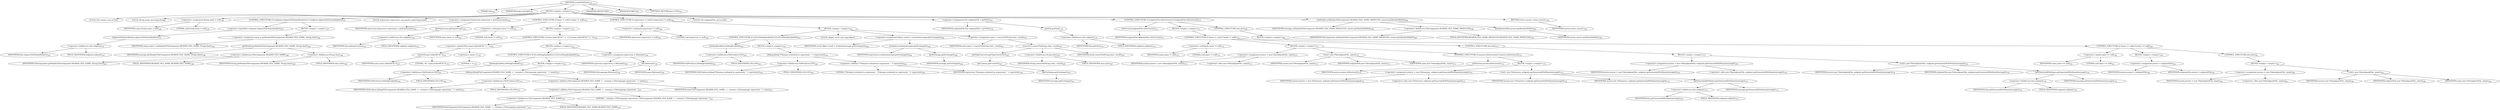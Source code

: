 digraph "createFileName" {  
"374" [label = <(METHOD,createFileName)<SUB>143</SUB>> ]
"375" [label = <(PARAM,this)<SUB>143</SUB>> ]
"376" [label = <(PARAM,Message message)<SUB>143</SUB>> ]
"377" [label = <(BLOCK,&lt;empty&gt;,&lt;empty&gt;)<SUB>143</SUB>> ]
"18" [label = <(LOCAL,File answer: java.io.File)> ]
"378" [label = <(LOCAL,String name: java.lang.String)> ]
"379" [label = <(&lt;operator&gt;.assignment,String name = null)<SUB>146</SUB>> ]
"380" [label = <(IDENTIFIER,name,String name = null)<SUB>146</SUB>> ]
"381" [label = <(LITERAL,null,String name = null)<SUB>146</SUB>> ]
"382" [label = <(CONTROL_STRUCTURE,if (!endpoint.isIgnoreFileNameHeader()),if (!endpoint.isIgnoreFileNameHeader()))<SUB>147</SUB>> ]
"383" [label = <(&lt;operator&gt;.logicalNot,!endpoint.isIgnoreFileNameHeader())<SUB>147</SUB>> ]
"384" [label = <(isIgnoreFileNameHeader,isIgnoreFileNameHeader())<SUB>147</SUB>> ]
"385" [label = <(&lt;operator&gt;.fieldAccess,this.endpoint)<SUB>147</SUB>> ]
"386" [label = <(IDENTIFIER,this,isIgnoreFileNameHeader())<SUB>147</SUB>> ]
"387" [label = <(FIELD_IDENTIFIER,endpoint,endpoint)<SUB>147</SUB>> ]
"388" [label = <(BLOCK,&lt;empty&gt;,&lt;empty&gt;)<SUB>147</SUB>> ]
"389" [label = <(&lt;operator&gt;.assignment,name = getHeader(FileComponent.HEADER_FILE_NAME, String.class))<SUB>148</SUB>> ]
"390" [label = <(IDENTIFIER,name,name = getHeader(FileComponent.HEADER_FILE_NAME, String.class))<SUB>148</SUB>> ]
"391" [label = <(getHeader,getHeader(FileComponent.HEADER_FILE_NAME, String.class))<SUB>148</SUB>> ]
"392" [label = <(IDENTIFIER,message,getHeader(FileComponent.HEADER_FILE_NAME, String.class))<SUB>148</SUB>> ]
"393" [label = <(&lt;operator&gt;.fieldAccess,FileComponent.HEADER_FILE_NAME)<SUB>148</SUB>> ]
"394" [label = <(IDENTIFIER,FileComponent,getHeader(FileComponent.HEADER_FILE_NAME, String.class))<SUB>148</SUB>> ]
"395" [label = <(FIELD_IDENTIFIER,HEADER_FILE_NAME,HEADER_FILE_NAME)<SUB>148</SUB>> ]
"396" [label = <(&lt;operator&gt;.fieldAccess,String.class)<SUB>148</SUB>> ]
"397" [label = <(IDENTIFIER,String,getHeader(FileComponent.HEADER_FILE_NAME, String.class))<SUB>148</SUB>> ]
"398" [label = <(FIELD_IDENTIFIER,class,class)<SUB>148</SUB>> ]
"399" [label = <(LOCAL,Expression expression: org.apache.camel.Expression)> ]
"400" [label = <(&lt;operator&gt;.assignment,Expression expression = getExpression())<SUB>152</SUB>> ]
"401" [label = <(IDENTIFIER,expression,Expression expression = getExpression())<SUB>152</SUB>> ]
"402" [label = <(getExpression,getExpression())<SUB>152</SUB>> ]
"403" [label = <(&lt;operator&gt;.fieldAccess,this.endpoint)<SUB>152</SUB>> ]
"404" [label = <(IDENTIFIER,this,getExpression())<SUB>152</SUB>> ]
"405" [label = <(FIELD_IDENTIFIER,endpoint,endpoint)<SUB>152</SUB>> ]
"406" [label = <(CONTROL_STRUCTURE,if (name != null),if (name != null))<SUB>153</SUB>> ]
"407" [label = <(&lt;operator&gt;.notEquals,name != null)<SUB>153</SUB>> ]
"408" [label = <(IDENTIFIER,name,name != null)<SUB>153</SUB>> ]
"409" [label = <(LITERAL,null,name != null)<SUB>153</SUB>> ]
"410" [label = <(BLOCK,&lt;empty&gt;,&lt;empty&gt;)<SUB>153</SUB>> ]
"411" [label = <(CONTROL_STRUCTURE,if (name.indexOf(&quot;${&quot;) &gt; -1),if (name.indexOf(&quot;${&quot;) &gt; -1))<SUB>155</SUB>> ]
"412" [label = <(&lt;operator&gt;.greaterThan,name.indexOf(&quot;${&quot;) &gt; -1)<SUB>155</SUB>> ]
"413" [label = <(indexOf,name.indexOf(&quot;${&quot;))<SUB>155</SUB>> ]
"414" [label = <(IDENTIFIER,name,name.indexOf(&quot;${&quot;))<SUB>155</SUB>> ]
"415" [label = <(LITERAL,&quot;${&quot;,name.indexOf(&quot;${&quot;))<SUB>155</SUB>> ]
"416" [label = <(&lt;operator&gt;.minus,-1)<SUB>155</SUB>> ]
"417" [label = <(LITERAL,1,-1)<SUB>155</SUB>> ]
"418" [label = <(BLOCK,&lt;empty&gt;,&lt;empty&gt;)<SUB>155</SUB>> ]
"419" [label = <(CONTROL_STRUCTURE,if (LOG.isDebugEnabled()),if (LOG.isDebugEnabled()))<SUB>156</SUB>> ]
"420" [label = <(isDebugEnabled,isDebugEnabled())<SUB>156</SUB>> ]
"421" [label = <(&lt;operator&gt;.fieldAccess,FileProducer.LOG)<SUB>156</SUB>> ]
"422" [label = <(IDENTIFIER,FileProducer,isDebugEnabled())<SUB>156</SUB>> ]
"423" [label = <(FIELD_IDENTIFIER,LOG,LOG)<SUB>156</SUB>> ]
"424" [label = <(BLOCK,&lt;empty&gt;,&lt;empty&gt;)<SUB>156</SUB>> ]
"425" [label = <(debug,debug(FileComponent.HEADER_FILE_NAME + &quot; contains a FileLanguage expression: &quot; + name))<SUB>157</SUB>> ]
"426" [label = <(&lt;operator&gt;.fieldAccess,FileProducer.LOG)<SUB>157</SUB>> ]
"427" [label = <(IDENTIFIER,FileProducer,debug(FileComponent.HEADER_FILE_NAME + &quot; contains a FileLanguage expression: &quot; + name))<SUB>157</SUB>> ]
"428" [label = <(FIELD_IDENTIFIER,LOG,LOG)<SUB>157</SUB>> ]
"429" [label = <(&lt;operator&gt;.addition,FileComponent.HEADER_FILE_NAME + &quot; contains a FileLanguage expression: &quot; + name)<SUB>157</SUB>> ]
"430" [label = <(&lt;operator&gt;.addition,FileComponent.HEADER_FILE_NAME + &quot; contains a FileLanguage expression: &quot;)<SUB>157</SUB>> ]
"431" [label = <(&lt;operator&gt;.fieldAccess,FileComponent.HEADER_FILE_NAME)<SUB>157</SUB>> ]
"432" [label = <(IDENTIFIER,FileComponent,FileComponent.HEADER_FILE_NAME + &quot; contains a FileLanguage expression: &quot;)<SUB>157</SUB>> ]
"433" [label = <(FIELD_IDENTIFIER,HEADER_FILE_NAME,HEADER_FILE_NAME)<SUB>157</SUB>> ]
"434" [label = <(LITERAL,&quot; contains a FileLanguage expression: &quot;,FileComponent.HEADER_FILE_NAME + &quot; contains a FileLanguage expression: &quot;)<SUB>157</SUB>> ]
"435" [label = <(IDENTIFIER,name,FileComponent.HEADER_FILE_NAME + &quot; contains a FileLanguage expression: &quot; + name)<SUB>157</SUB>> ]
"436" [label = <(&lt;operator&gt;.assignment,expression = file(name))<SUB>159</SUB>> ]
"437" [label = <(IDENTIFIER,expression,expression = file(name))<SUB>159</SUB>> ]
"438" [label = <(file,file(name))<SUB>159</SUB>> ]
"439" [label = <(IDENTIFIER,FileLanguage,file(name))<SUB>159</SUB>> ]
"440" [label = <(IDENTIFIER,name,file(name))<SUB>159</SUB>> ]
"441" [label = <(CONTROL_STRUCTURE,if (expression != null),if (expression != null))<SUB>162</SUB>> ]
"442" [label = <(&lt;operator&gt;.notEquals,expression != null)<SUB>162</SUB>> ]
"443" [label = <(IDENTIFIER,expression,expression != null)<SUB>162</SUB>> ]
"444" [label = <(LITERAL,null,expression != null)<SUB>162</SUB>> ]
"445" [label = <(BLOCK,&lt;empty&gt;,&lt;empty&gt;)<SUB>162</SUB>> ]
"446" [label = <(CONTROL_STRUCTURE,if (LOG.isDebugEnabled()),if (LOG.isDebugEnabled()))<SUB>163</SUB>> ]
"447" [label = <(isDebugEnabled,isDebugEnabled())<SUB>163</SUB>> ]
"448" [label = <(&lt;operator&gt;.fieldAccess,FileProducer.LOG)<SUB>163</SUB>> ]
"449" [label = <(IDENTIFIER,FileProducer,isDebugEnabled())<SUB>163</SUB>> ]
"450" [label = <(FIELD_IDENTIFIER,LOG,LOG)<SUB>163</SUB>> ]
"451" [label = <(BLOCK,&lt;empty&gt;,&lt;empty&gt;)<SUB>163</SUB>> ]
"452" [label = <(debug,debug(&quot;Filename evaluated as expression: &quot; + expression))<SUB>164</SUB>> ]
"453" [label = <(&lt;operator&gt;.fieldAccess,FileProducer.LOG)<SUB>164</SUB>> ]
"454" [label = <(IDENTIFIER,FileProducer,debug(&quot;Filename evaluated as expression: &quot; + expression))<SUB>164</SUB>> ]
"455" [label = <(FIELD_IDENTIFIER,LOG,LOG)<SUB>164</SUB>> ]
"456" [label = <(&lt;operator&gt;.addition,&quot;Filename evaluated as expression: &quot; + expression)<SUB>164</SUB>> ]
"457" [label = <(LITERAL,&quot;Filename evaluated as expression: &quot;,&quot;Filename evaluated as expression: &quot; + expression)<SUB>164</SUB>> ]
"458" [label = <(IDENTIFIER,expression,&quot;Filename evaluated as expression: &quot; + expression)<SUB>164</SUB>> ]
"459" [label = <(LOCAL,Object result: java.lang.Object)> ]
"460" [label = <(&lt;operator&gt;.assignment,Object result = evaluate(message.getExchange()))<SUB>166</SUB>> ]
"461" [label = <(IDENTIFIER,result,Object result = evaluate(message.getExchange()))<SUB>166</SUB>> ]
"462" [label = <(evaluate,evaluate(message.getExchange()))<SUB>166</SUB>> ]
"463" [label = <(IDENTIFIER,expression,evaluate(message.getExchange()))<SUB>166</SUB>> ]
"464" [label = <(getExchange,getExchange())<SUB>166</SUB>> ]
"465" [label = <(IDENTIFIER,message,getExchange())<SUB>166</SUB>> ]
"466" [label = <(&lt;operator&gt;.assignment,name = convertTo(String.class, result))<SUB>167</SUB>> ]
"467" [label = <(IDENTIFIER,name,name = convertTo(String.class, result))<SUB>167</SUB>> ]
"468" [label = <(convertTo,convertTo(String.class, result))<SUB>167</SUB>> ]
"469" [label = <(getTypeConverter,getTypeConverter())<SUB>167</SUB>> ]
"470" [label = <(getContext,getContext())<SUB>167</SUB>> ]
"471" [label = <(getExchange,getExchange())<SUB>167</SUB>> ]
"472" [label = <(IDENTIFIER,message,getExchange())<SUB>167</SUB>> ]
"473" [label = <(&lt;operator&gt;.fieldAccess,String.class)<SUB>167</SUB>> ]
"474" [label = <(IDENTIFIER,String,convertTo(String.class, result))<SUB>167</SUB>> ]
"475" [label = <(FIELD_IDENTIFIER,class,class)<SUB>167</SUB>> ]
"476" [label = <(IDENTIFIER,result,convertTo(String.class, result))<SUB>167</SUB>> ]
"477" [label = <(LOCAL,File endpointFile: java.io.File)> ]
"478" [label = <(&lt;operator&gt;.assignment,File endpointFile = getFile())<SUB>170</SUB>> ]
"479" [label = <(IDENTIFIER,endpointFile,File endpointFile = getFile())<SUB>170</SUB>> ]
"480" [label = <(getFile,getFile())<SUB>170</SUB>> ]
"481" [label = <(&lt;operator&gt;.fieldAccess,this.endpoint)<SUB>170</SUB>> ]
"482" [label = <(IDENTIFIER,this,getFile())<SUB>170</SUB>> ]
"483" [label = <(FIELD_IDENTIFIER,endpoint,endpoint)<SUB>170</SUB>> ]
"484" [label = <(CONTROL_STRUCTURE,if (endpointFile.isDirectory()),if (endpointFile.isDirectory()))<SUB>171</SUB>> ]
"485" [label = <(isDirectory,endpointFile.isDirectory())<SUB>171</SUB>> ]
"486" [label = <(IDENTIFIER,endpointFile,endpointFile.isDirectory())<SUB>171</SUB>> ]
"487" [label = <(BLOCK,&lt;empty&gt;,&lt;empty&gt;)<SUB>171</SUB>> ]
"488" [label = <(CONTROL_STRUCTURE,if (name != null),if (name != null))<SUB>172</SUB>> ]
"489" [label = <(&lt;operator&gt;.notEquals,name != null)<SUB>172</SUB>> ]
"490" [label = <(IDENTIFIER,name,name != null)<SUB>172</SUB>> ]
"491" [label = <(LITERAL,null,name != null)<SUB>172</SUB>> ]
"492" [label = <(BLOCK,&lt;empty&gt;,&lt;empty&gt;)<SUB>172</SUB>> ]
"493" [label = <(&lt;operator&gt;.assignment,answer = new File(endpointFile, name))<SUB>173</SUB>> ]
"494" [label = <(IDENTIFIER,answer,answer = new File(endpointFile, name))<SUB>173</SUB>> ]
"495" [label = <(&lt;operator&gt;.alloc,new File(endpointFile, name))<SUB>173</SUB>> ]
"496" [label = <(&lt;init&gt;,new File(endpointFile, name))<SUB>173</SUB>> ]
"17" [label = <(IDENTIFIER,answer,new File(endpointFile, name))<SUB>173</SUB>> ]
"497" [label = <(IDENTIFIER,endpointFile,new File(endpointFile, name))<SUB>173</SUB>> ]
"498" [label = <(IDENTIFIER,name,new File(endpointFile, name))<SUB>173</SUB>> ]
"499" [label = <(CONTROL_STRUCTURE,if (answer.isDirectory()),if (answer.isDirectory()))<SUB>174</SUB>> ]
"500" [label = <(isDirectory,answer.isDirectory())<SUB>174</SUB>> ]
"501" [label = <(IDENTIFIER,answer,answer.isDirectory())<SUB>174</SUB>> ]
"502" [label = <(BLOCK,&lt;empty&gt;,&lt;empty&gt;)<SUB>174</SUB>> ]
"503" [label = <(&lt;operator&gt;.assignment,answer = new File(answer, endpoint.getGeneratedFileName(message)))<SUB>175</SUB>> ]
"504" [label = <(IDENTIFIER,answer,answer = new File(answer, endpoint.getGeneratedFileName(message)))<SUB>175</SUB>> ]
"505" [label = <(&lt;operator&gt;.alloc,new File(answer, endpoint.getGeneratedFileName(message)))<SUB>175</SUB>> ]
"506" [label = <(&lt;init&gt;,new File(answer, endpoint.getGeneratedFileName(message)))<SUB>175</SUB>> ]
"19" [label = <(IDENTIFIER,answer,new File(answer, endpoint.getGeneratedFileName(message)))<SUB>175</SUB>> ]
"507" [label = <(IDENTIFIER,answer,new File(answer, endpoint.getGeneratedFileName(message)))<SUB>175</SUB>> ]
"508" [label = <(getGeneratedFileName,getGeneratedFileName(message))<SUB>175</SUB>> ]
"509" [label = <(&lt;operator&gt;.fieldAccess,this.endpoint)<SUB>175</SUB>> ]
"510" [label = <(IDENTIFIER,this,getGeneratedFileName(message))<SUB>175</SUB>> ]
"511" [label = <(FIELD_IDENTIFIER,endpoint,endpoint)<SUB>175</SUB>> ]
"512" [label = <(IDENTIFIER,message,getGeneratedFileName(message))<SUB>175</SUB>> ]
"513" [label = <(CONTROL_STRUCTURE,else,else)<SUB>177</SUB>> ]
"514" [label = <(BLOCK,&lt;empty&gt;,&lt;empty&gt;)<SUB>177</SUB>> ]
"515" [label = <(&lt;operator&gt;.assignment,answer = new File(endpointFile, endpoint.getGeneratedFileName(message)))<SUB>178</SUB>> ]
"516" [label = <(IDENTIFIER,answer,answer = new File(endpointFile, endpoint.getGeneratedFileName(message)))<SUB>178</SUB>> ]
"517" [label = <(&lt;operator&gt;.alloc,new File(endpointFile, endpoint.getGeneratedFileName(message)))<SUB>178</SUB>> ]
"518" [label = <(&lt;init&gt;,new File(endpointFile, endpoint.getGeneratedFileName(message)))<SUB>178</SUB>> ]
"20" [label = <(IDENTIFIER,answer,new File(endpointFile, endpoint.getGeneratedFileName(message)))<SUB>178</SUB>> ]
"519" [label = <(IDENTIFIER,endpointFile,new File(endpointFile, endpoint.getGeneratedFileName(message)))<SUB>178</SUB>> ]
"520" [label = <(getGeneratedFileName,getGeneratedFileName(message))<SUB>178</SUB>> ]
"521" [label = <(&lt;operator&gt;.fieldAccess,this.endpoint)<SUB>178</SUB>> ]
"522" [label = <(IDENTIFIER,this,getGeneratedFileName(message))<SUB>178</SUB>> ]
"523" [label = <(FIELD_IDENTIFIER,endpoint,endpoint)<SUB>178</SUB>> ]
"524" [label = <(IDENTIFIER,message,getGeneratedFileName(message))<SUB>178</SUB>> ]
"525" [label = <(CONTROL_STRUCTURE,else,else)<SUB>180</SUB>> ]
"526" [label = <(BLOCK,&lt;empty&gt;,&lt;empty&gt;)<SUB>180</SUB>> ]
"527" [label = <(CONTROL_STRUCTURE,if (name == null),if (name == null))<SUB>181</SUB>> ]
"528" [label = <(&lt;operator&gt;.equals,name == null)<SUB>181</SUB>> ]
"529" [label = <(IDENTIFIER,name,name == null)<SUB>181</SUB>> ]
"530" [label = <(LITERAL,null,name == null)<SUB>181</SUB>> ]
"531" [label = <(BLOCK,&lt;empty&gt;,&lt;empty&gt;)<SUB>181</SUB>> ]
"532" [label = <(&lt;operator&gt;.assignment,answer = endpointFile)<SUB>182</SUB>> ]
"533" [label = <(IDENTIFIER,answer,answer = endpointFile)<SUB>182</SUB>> ]
"534" [label = <(IDENTIFIER,endpointFile,answer = endpointFile)<SUB>182</SUB>> ]
"535" [label = <(CONTROL_STRUCTURE,else,else)<SUB>183</SUB>> ]
"536" [label = <(BLOCK,&lt;empty&gt;,&lt;empty&gt;)<SUB>183</SUB>> ]
"537" [label = <(&lt;operator&gt;.assignment,answer = new File(endpointFile, name))<SUB>184</SUB>> ]
"538" [label = <(IDENTIFIER,answer,answer = new File(endpointFile, name))<SUB>184</SUB>> ]
"539" [label = <(&lt;operator&gt;.alloc,new File(endpointFile, name))<SUB>184</SUB>> ]
"540" [label = <(&lt;init&gt;,new File(endpointFile, name))<SUB>184</SUB>> ]
"21" [label = <(IDENTIFIER,answer,new File(endpointFile, name))<SUB>184</SUB>> ]
"541" [label = <(IDENTIFIER,endpointFile,new File(endpointFile, name))<SUB>184</SUB>> ]
"542" [label = <(IDENTIFIER,name,new File(endpointFile, name))<SUB>184</SUB>> ]
"543" [label = <(setHeader,setHeader(FileComponent.HEADER_FILE_NAME_PRODUCED, answer.getAbsolutePath()))<SUB>189</SUB>> ]
"544" [label = <(IDENTIFIER,message,setHeader(FileComponent.HEADER_FILE_NAME_PRODUCED, answer.getAbsolutePath()))<SUB>189</SUB>> ]
"545" [label = <(&lt;operator&gt;.fieldAccess,FileComponent.HEADER_FILE_NAME_PRODUCED)<SUB>189</SUB>> ]
"546" [label = <(IDENTIFIER,FileComponent,setHeader(FileComponent.HEADER_FILE_NAME_PRODUCED, answer.getAbsolutePath()))<SUB>189</SUB>> ]
"547" [label = <(FIELD_IDENTIFIER,HEADER_FILE_NAME_PRODUCED,HEADER_FILE_NAME_PRODUCED)<SUB>189</SUB>> ]
"548" [label = <(getAbsolutePath,answer.getAbsolutePath())<SUB>189</SUB>> ]
"549" [label = <(IDENTIFIER,answer,answer.getAbsolutePath())<SUB>189</SUB>> ]
"550" [label = <(RETURN,return answer;,return answer;)<SUB>191</SUB>> ]
"551" [label = <(IDENTIFIER,answer,return answer;)<SUB>191</SUB>> ]
"552" [label = <(MODIFIER,PROTECTED)> ]
"553" [label = <(MODIFIER,VIRTUAL)> ]
"554" [label = <(METHOD_RETURN,java.io.File)<SUB>143</SUB>> ]
  "374" -> "375" 
  "374" -> "376" 
  "374" -> "377" 
  "374" -> "552" 
  "374" -> "553" 
  "374" -> "554" 
  "377" -> "18" 
  "377" -> "378" 
  "377" -> "379" 
  "377" -> "382" 
  "377" -> "399" 
  "377" -> "400" 
  "377" -> "406" 
  "377" -> "441" 
  "377" -> "477" 
  "377" -> "478" 
  "377" -> "484" 
  "377" -> "543" 
  "377" -> "550" 
  "379" -> "380" 
  "379" -> "381" 
  "382" -> "383" 
  "382" -> "388" 
  "383" -> "384" 
  "384" -> "385" 
  "385" -> "386" 
  "385" -> "387" 
  "388" -> "389" 
  "389" -> "390" 
  "389" -> "391" 
  "391" -> "392" 
  "391" -> "393" 
  "391" -> "396" 
  "393" -> "394" 
  "393" -> "395" 
  "396" -> "397" 
  "396" -> "398" 
  "400" -> "401" 
  "400" -> "402" 
  "402" -> "403" 
  "403" -> "404" 
  "403" -> "405" 
  "406" -> "407" 
  "406" -> "410" 
  "407" -> "408" 
  "407" -> "409" 
  "410" -> "411" 
  "411" -> "412" 
  "411" -> "418" 
  "412" -> "413" 
  "412" -> "416" 
  "413" -> "414" 
  "413" -> "415" 
  "416" -> "417" 
  "418" -> "419" 
  "418" -> "436" 
  "419" -> "420" 
  "419" -> "424" 
  "420" -> "421" 
  "421" -> "422" 
  "421" -> "423" 
  "424" -> "425" 
  "425" -> "426" 
  "425" -> "429" 
  "426" -> "427" 
  "426" -> "428" 
  "429" -> "430" 
  "429" -> "435" 
  "430" -> "431" 
  "430" -> "434" 
  "431" -> "432" 
  "431" -> "433" 
  "436" -> "437" 
  "436" -> "438" 
  "438" -> "439" 
  "438" -> "440" 
  "441" -> "442" 
  "441" -> "445" 
  "442" -> "443" 
  "442" -> "444" 
  "445" -> "446" 
  "445" -> "459" 
  "445" -> "460" 
  "445" -> "466" 
  "446" -> "447" 
  "446" -> "451" 
  "447" -> "448" 
  "448" -> "449" 
  "448" -> "450" 
  "451" -> "452" 
  "452" -> "453" 
  "452" -> "456" 
  "453" -> "454" 
  "453" -> "455" 
  "456" -> "457" 
  "456" -> "458" 
  "460" -> "461" 
  "460" -> "462" 
  "462" -> "463" 
  "462" -> "464" 
  "464" -> "465" 
  "466" -> "467" 
  "466" -> "468" 
  "468" -> "469" 
  "468" -> "473" 
  "468" -> "476" 
  "469" -> "470" 
  "470" -> "471" 
  "471" -> "472" 
  "473" -> "474" 
  "473" -> "475" 
  "478" -> "479" 
  "478" -> "480" 
  "480" -> "481" 
  "481" -> "482" 
  "481" -> "483" 
  "484" -> "485" 
  "484" -> "487" 
  "484" -> "525" 
  "485" -> "486" 
  "487" -> "488" 
  "488" -> "489" 
  "488" -> "492" 
  "488" -> "513" 
  "489" -> "490" 
  "489" -> "491" 
  "492" -> "493" 
  "492" -> "496" 
  "492" -> "499" 
  "493" -> "494" 
  "493" -> "495" 
  "496" -> "17" 
  "496" -> "497" 
  "496" -> "498" 
  "499" -> "500" 
  "499" -> "502" 
  "500" -> "501" 
  "502" -> "503" 
  "502" -> "506" 
  "503" -> "504" 
  "503" -> "505" 
  "506" -> "19" 
  "506" -> "507" 
  "506" -> "508" 
  "508" -> "509" 
  "508" -> "512" 
  "509" -> "510" 
  "509" -> "511" 
  "513" -> "514" 
  "514" -> "515" 
  "514" -> "518" 
  "515" -> "516" 
  "515" -> "517" 
  "518" -> "20" 
  "518" -> "519" 
  "518" -> "520" 
  "520" -> "521" 
  "520" -> "524" 
  "521" -> "522" 
  "521" -> "523" 
  "525" -> "526" 
  "526" -> "527" 
  "527" -> "528" 
  "527" -> "531" 
  "527" -> "535" 
  "528" -> "529" 
  "528" -> "530" 
  "531" -> "532" 
  "532" -> "533" 
  "532" -> "534" 
  "535" -> "536" 
  "536" -> "537" 
  "536" -> "540" 
  "537" -> "538" 
  "537" -> "539" 
  "540" -> "21" 
  "540" -> "541" 
  "540" -> "542" 
  "543" -> "544" 
  "543" -> "545" 
  "543" -> "548" 
  "545" -> "546" 
  "545" -> "547" 
  "548" -> "549" 
  "550" -> "551" 
}
